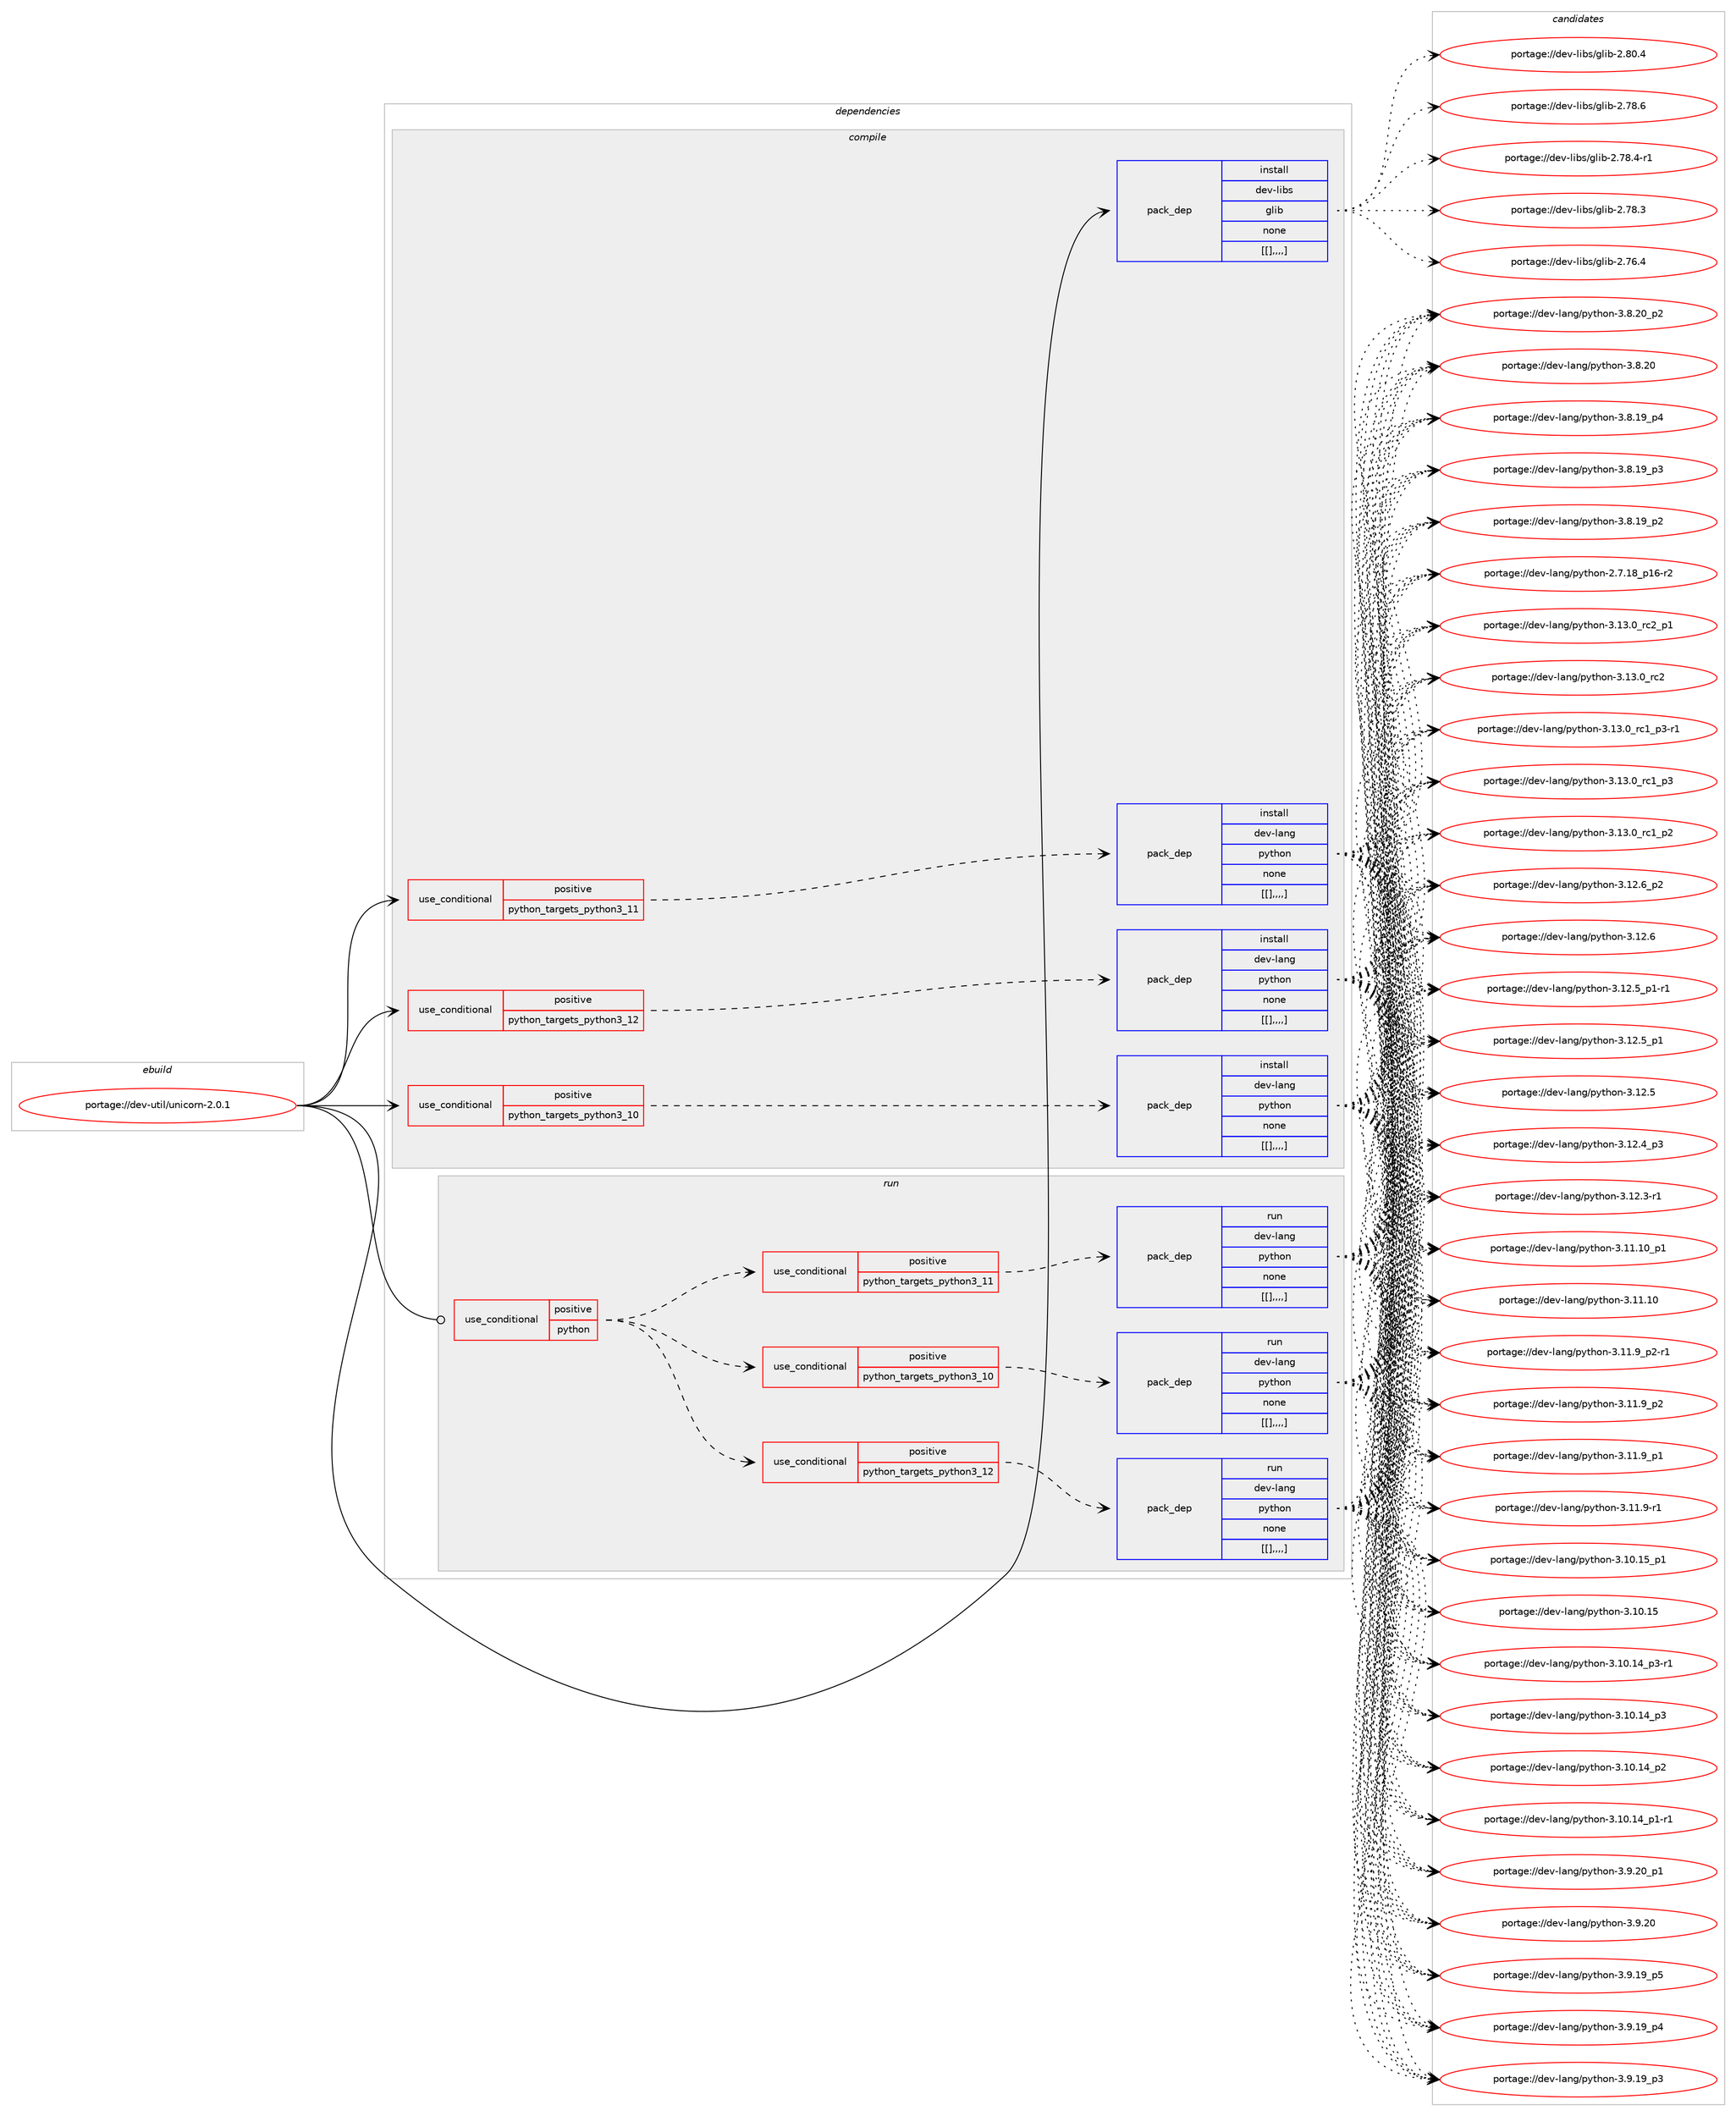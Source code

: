 digraph prolog {

# *************
# Graph options
# *************

newrank=true;
concentrate=true;
compound=true;
graph [rankdir=LR,fontname=Helvetica,fontsize=10,ranksep=1.5];#, ranksep=2.5, nodesep=0.2];
edge  [arrowhead=vee];
node  [fontname=Helvetica,fontsize=10];

# **********
# The ebuild
# **********

subgraph cluster_leftcol {
color=gray;
label=<<i>ebuild</i>>;
id [label="portage://dev-util/unicorn-2.0.1", color=red, width=4, href="../dev-util/unicorn-2.0.1.svg"];
}

# ****************
# The dependencies
# ****************

subgraph cluster_midcol {
color=gray;
label=<<i>dependencies</i>>;
subgraph cluster_compile {
fillcolor="#eeeeee";
style=filled;
label=<<i>compile</i>>;
subgraph cond64482 {
dependency225203 [label=<<TABLE BORDER="0" CELLBORDER="1" CELLSPACING="0" CELLPADDING="4"><TR><TD ROWSPAN="3" CELLPADDING="10">use_conditional</TD></TR><TR><TD>positive</TD></TR><TR><TD>python_targets_python3_10</TD></TR></TABLE>>, shape=none, color=red];
subgraph pack159275 {
dependency225204 [label=<<TABLE BORDER="0" CELLBORDER="1" CELLSPACING="0" CELLPADDING="4" WIDTH="220"><TR><TD ROWSPAN="6" CELLPADDING="30">pack_dep</TD></TR><TR><TD WIDTH="110">install</TD></TR><TR><TD>dev-lang</TD></TR><TR><TD>python</TD></TR><TR><TD>none</TD></TR><TR><TD>[[],,,,]</TD></TR></TABLE>>, shape=none, color=blue];
}
dependency225203:e -> dependency225204:w [weight=20,style="dashed",arrowhead="vee"];
}
id:e -> dependency225203:w [weight=20,style="solid",arrowhead="vee"];
subgraph cond64483 {
dependency225205 [label=<<TABLE BORDER="0" CELLBORDER="1" CELLSPACING="0" CELLPADDING="4"><TR><TD ROWSPAN="3" CELLPADDING="10">use_conditional</TD></TR><TR><TD>positive</TD></TR><TR><TD>python_targets_python3_11</TD></TR></TABLE>>, shape=none, color=red];
subgraph pack159276 {
dependency225206 [label=<<TABLE BORDER="0" CELLBORDER="1" CELLSPACING="0" CELLPADDING="4" WIDTH="220"><TR><TD ROWSPAN="6" CELLPADDING="30">pack_dep</TD></TR><TR><TD WIDTH="110">install</TD></TR><TR><TD>dev-lang</TD></TR><TR><TD>python</TD></TR><TR><TD>none</TD></TR><TR><TD>[[],,,,]</TD></TR></TABLE>>, shape=none, color=blue];
}
dependency225205:e -> dependency225206:w [weight=20,style="dashed",arrowhead="vee"];
}
id:e -> dependency225205:w [weight=20,style="solid",arrowhead="vee"];
subgraph cond64484 {
dependency225207 [label=<<TABLE BORDER="0" CELLBORDER="1" CELLSPACING="0" CELLPADDING="4"><TR><TD ROWSPAN="3" CELLPADDING="10">use_conditional</TD></TR><TR><TD>positive</TD></TR><TR><TD>python_targets_python3_12</TD></TR></TABLE>>, shape=none, color=red];
subgraph pack159277 {
dependency225208 [label=<<TABLE BORDER="0" CELLBORDER="1" CELLSPACING="0" CELLPADDING="4" WIDTH="220"><TR><TD ROWSPAN="6" CELLPADDING="30">pack_dep</TD></TR><TR><TD WIDTH="110">install</TD></TR><TR><TD>dev-lang</TD></TR><TR><TD>python</TD></TR><TR><TD>none</TD></TR><TR><TD>[[],,,,]</TD></TR></TABLE>>, shape=none, color=blue];
}
dependency225207:e -> dependency225208:w [weight=20,style="dashed",arrowhead="vee"];
}
id:e -> dependency225207:w [weight=20,style="solid",arrowhead="vee"];
subgraph pack159278 {
dependency225209 [label=<<TABLE BORDER="0" CELLBORDER="1" CELLSPACING="0" CELLPADDING="4" WIDTH="220"><TR><TD ROWSPAN="6" CELLPADDING="30">pack_dep</TD></TR><TR><TD WIDTH="110">install</TD></TR><TR><TD>dev-libs</TD></TR><TR><TD>glib</TD></TR><TR><TD>none</TD></TR><TR><TD>[[],,,,]</TD></TR></TABLE>>, shape=none, color=blue];
}
id:e -> dependency225209:w [weight=20,style="solid",arrowhead="vee"];
}
subgraph cluster_compileandrun {
fillcolor="#eeeeee";
style=filled;
label=<<i>compile and run</i>>;
}
subgraph cluster_run {
fillcolor="#eeeeee";
style=filled;
label=<<i>run</i>>;
subgraph cond64485 {
dependency225210 [label=<<TABLE BORDER="0" CELLBORDER="1" CELLSPACING="0" CELLPADDING="4"><TR><TD ROWSPAN="3" CELLPADDING="10">use_conditional</TD></TR><TR><TD>positive</TD></TR><TR><TD>python</TD></TR></TABLE>>, shape=none, color=red];
subgraph cond64486 {
dependency225211 [label=<<TABLE BORDER="0" CELLBORDER="1" CELLSPACING="0" CELLPADDING="4"><TR><TD ROWSPAN="3" CELLPADDING="10">use_conditional</TD></TR><TR><TD>positive</TD></TR><TR><TD>python_targets_python3_10</TD></TR></TABLE>>, shape=none, color=red];
subgraph pack159279 {
dependency225212 [label=<<TABLE BORDER="0" CELLBORDER="1" CELLSPACING="0" CELLPADDING="4" WIDTH="220"><TR><TD ROWSPAN="6" CELLPADDING="30">pack_dep</TD></TR><TR><TD WIDTH="110">run</TD></TR><TR><TD>dev-lang</TD></TR><TR><TD>python</TD></TR><TR><TD>none</TD></TR><TR><TD>[[],,,,]</TD></TR></TABLE>>, shape=none, color=blue];
}
dependency225211:e -> dependency225212:w [weight=20,style="dashed",arrowhead="vee"];
}
dependency225210:e -> dependency225211:w [weight=20,style="dashed",arrowhead="vee"];
subgraph cond64487 {
dependency225213 [label=<<TABLE BORDER="0" CELLBORDER="1" CELLSPACING="0" CELLPADDING="4"><TR><TD ROWSPAN="3" CELLPADDING="10">use_conditional</TD></TR><TR><TD>positive</TD></TR><TR><TD>python_targets_python3_11</TD></TR></TABLE>>, shape=none, color=red];
subgraph pack159280 {
dependency225214 [label=<<TABLE BORDER="0" CELLBORDER="1" CELLSPACING="0" CELLPADDING="4" WIDTH="220"><TR><TD ROWSPAN="6" CELLPADDING="30">pack_dep</TD></TR><TR><TD WIDTH="110">run</TD></TR><TR><TD>dev-lang</TD></TR><TR><TD>python</TD></TR><TR><TD>none</TD></TR><TR><TD>[[],,,,]</TD></TR></TABLE>>, shape=none, color=blue];
}
dependency225213:e -> dependency225214:w [weight=20,style="dashed",arrowhead="vee"];
}
dependency225210:e -> dependency225213:w [weight=20,style="dashed",arrowhead="vee"];
subgraph cond64488 {
dependency225215 [label=<<TABLE BORDER="0" CELLBORDER="1" CELLSPACING="0" CELLPADDING="4"><TR><TD ROWSPAN="3" CELLPADDING="10">use_conditional</TD></TR><TR><TD>positive</TD></TR><TR><TD>python_targets_python3_12</TD></TR></TABLE>>, shape=none, color=red];
subgraph pack159281 {
dependency225216 [label=<<TABLE BORDER="0" CELLBORDER="1" CELLSPACING="0" CELLPADDING="4" WIDTH="220"><TR><TD ROWSPAN="6" CELLPADDING="30">pack_dep</TD></TR><TR><TD WIDTH="110">run</TD></TR><TR><TD>dev-lang</TD></TR><TR><TD>python</TD></TR><TR><TD>none</TD></TR><TR><TD>[[],,,,]</TD></TR></TABLE>>, shape=none, color=blue];
}
dependency225215:e -> dependency225216:w [weight=20,style="dashed",arrowhead="vee"];
}
dependency225210:e -> dependency225215:w [weight=20,style="dashed",arrowhead="vee"];
}
id:e -> dependency225210:w [weight=20,style="solid",arrowhead="odot"];
}
}

# **************
# The candidates
# **************

subgraph cluster_choices {
rank=same;
color=gray;
label=<<i>candidates</i>>;

subgraph choice159275 {
color=black;
nodesep=1;
choice100101118451089711010347112121116104111110455146495146489511499509511249 [label="portage://dev-lang/python-3.13.0_rc2_p1", color=red, width=4,href="../dev-lang/python-3.13.0_rc2_p1.svg"];
choice10010111845108971101034711212111610411111045514649514648951149950 [label="portage://dev-lang/python-3.13.0_rc2", color=red, width=4,href="../dev-lang/python-3.13.0_rc2.svg"];
choice1001011184510897110103471121211161041111104551464951464895114994995112514511449 [label="portage://dev-lang/python-3.13.0_rc1_p3-r1", color=red, width=4,href="../dev-lang/python-3.13.0_rc1_p3-r1.svg"];
choice100101118451089711010347112121116104111110455146495146489511499499511251 [label="portage://dev-lang/python-3.13.0_rc1_p3", color=red, width=4,href="../dev-lang/python-3.13.0_rc1_p3.svg"];
choice100101118451089711010347112121116104111110455146495146489511499499511250 [label="portage://dev-lang/python-3.13.0_rc1_p2", color=red, width=4,href="../dev-lang/python-3.13.0_rc1_p2.svg"];
choice100101118451089711010347112121116104111110455146495046549511250 [label="portage://dev-lang/python-3.12.6_p2", color=red, width=4,href="../dev-lang/python-3.12.6_p2.svg"];
choice10010111845108971101034711212111610411111045514649504654 [label="portage://dev-lang/python-3.12.6", color=red, width=4,href="../dev-lang/python-3.12.6.svg"];
choice1001011184510897110103471121211161041111104551464950465395112494511449 [label="portage://dev-lang/python-3.12.5_p1-r1", color=red, width=4,href="../dev-lang/python-3.12.5_p1-r1.svg"];
choice100101118451089711010347112121116104111110455146495046539511249 [label="portage://dev-lang/python-3.12.5_p1", color=red, width=4,href="../dev-lang/python-3.12.5_p1.svg"];
choice10010111845108971101034711212111610411111045514649504653 [label="portage://dev-lang/python-3.12.5", color=red, width=4,href="../dev-lang/python-3.12.5.svg"];
choice100101118451089711010347112121116104111110455146495046529511251 [label="portage://dev-lang/python-3.12.4_p3", color=red, width=4,href="../dev-lang/python-3.12.4_p3.svg"];
choice100101118451089711010347112121116104111110455146495046514511449 [label="portage://dev-lang/python-3.12.3-r1", color=red, width=4,href="../dev-lang/python-3.12.3-r1.svg"];
choice10010111845108971101034711212111610411111045514649494649489511249 [label="portage://dev-lang/python-3.11.10_p1", color=red, width=4,href="../dev-lang/python-3.11.10_p1.svg"];
choice1001011184510897110103471121211161041111104551464949464948 [label="portage://dev-lang/python-3.11.10", color=red, width=4,href="../dev-lang/python-3.11.10.svg"];
choice1001011184510897110103471121211161041111104551464949465795112504511449 [label="portage://dev-lang/python-3.11.9_p2-r1", color=red, width=4,href="../dev-lang/python-3.11.9_p2-r1.svg"];
choice100101118451089711010347112121116104111110455146494946579511250 [label="portage://dev-lang/python-3.11.9_p2", color=red, width=4,href="../dev-lang/python-3.11.9_p2.svg"];
choice100101118451089711010347112121116104111110455146494946579511249 [label="portage://dev-lang/python-3.11.9_p1", color=red, width=4,href="../dev-lang/python-3.11.9_p1.svg"];
choice100101118451089711010347112121116104111110455146494946574511449 [label="portage://dev-lang/python-3.11.9-r1", color=red, width=4,href="../dev-lang/python-3.11.9-r1.svg"];
choice10010111845108971101034711212111610411111045514649484649539511249 [label="portage://dev-lang/python-3.10.15_p1", color=red, width=4,href="../dev-lang/python-3.10.15_p1.svg"];
choice1001011184510897110103471121211161041111104551464948464953 [label="portage://dev-lang/python-3.10.15", color=red, width=4,href="../dev-lang/python-3.10.15.svg"];
choice100101118451089711010347112121116104111110455146494846495295112514511449 [label="portage://dev-lang/python-3.10.14_p3-r1", color=red, width=4,href="../dev-lang/python-3.10.14_p3-r1.svg"];
choice10010111845108971101034711212111610411111045514649484649529511251 [label="portage://dev-lang/python-3.10.14_p3", color=red, width=4,href="../dev-lang/python-3.10.14_p3.svg"];
choice10010111845108971101034711212111610411111045514649484649529511250 [label="portage://dev-lang/python-3.10.14_p2", color=red, width=4,href="../dev-lang/python-3.10.14_p2.svg"];
choice100101118451089711010347112121116104111110455146494846495295112494511449 [label="portage://dev-lang/python-3.10.14_p1-r1", color=red, width=4,href="../dev-lang/python-3.10.14_p1-r1.svg"];
choice100101118451089711010347112121116104111110455146574650489511249 [label="portage://dev-lang/python-3.9.20_p1", color=red, width=4,href="../dev-lang/python-3.9.20_p1.svg"];
choice10010111845108971101034711212111610411111045514657465048 [label="portage://dev-lang/python-3.9.20", color=red, width=4,href="../dev-lang/python-3.9.20.svg"];
choice100101118451089711010347112121116104111110455146574649579511253 [label="portage://dev-lang/python-3.9.19_p5", color=red, width=4,href="../dev-lang/python-3.9.19_p5.svg"];
choice100101118451089711010347112121116104111110455146574649579511252 [label="portage://dev-lang/python-3.9.19_p4", color=red, width=4,href="../dev-lang/python-3.9.19_p4.svg"];
choice100101118451089711010347112121116104111110455146574649579511251 [label="portage://dev-lang/python-3.9.19_p3", color=red, width=4,href="../dev-lang/python-3.9.19_p3.svg"];
choice100101118451089711010347112121116104111110455146564650489511250 [label="portage://dev-lang/python-3.8.20_p2", color=red, width=4,href="../dev-lang/python-3.8.20_p2.svg"];
choice10010111845108971101034711212111610411111045514656465048 [label="portage://dev-lang/python-3.8.20", color=red, width=4,href="../dev-lang/python-3.8.20.svg"];
choice100101118451089711010347112121116104111110455146564649579511252 [label="portage://dev-lang/python-3.8.19_p4", color=red, width=4,href="../dev-lang/python-3.8.19_p4.svg"];
choice100101118451089711010347112121116104111110455146564649579511251 [label="portage://dev-lang/python-3.8.19_p3", color=red, width=4,href="../dev-lang/python-3.8.19_p3.svg"];
choice100101118451089711010347112121116104111110455146564649579511250 [label="portage://dev-lang/python-3.8.19_p2", color=red, width=4,href="../dev-lang/python-3.8.19_p2.svg"];
choice100101118451089711010347112121116104111110455046554649569511249544511450 [label="portage://dev-lang/python-2.7.18_p16-r2", color=red, width=4,href="../dev-lang/python-2.7.18_p16-r2.svg"];
dependency225204:e -> choice100101118451089711010347112121116104111110455146495146489511499509511249:w [style=dotted,weight="100"];
dependency225204:e -> choice10010111845108971101034711212111610411111045514649514648951149950:w [style=dotted,weight="100"];
dependency225204:e -> choice1001011184510897110103471121211161041111104551464951464895114994995112514511449:w [style=dotted,weight="100"];
dependency225204:e -> choice100101118451089711010347112121116104111110455146495146489511499499511251:w [style=dotted,weight="100"];
dependency225204:e -> choice100101118451089711010347112121116104111110455146495146489511499499511250:w [style=dotted,weight="100"];
dependency225204:e -> choice100101118451089711010347112121116104111110455146495046549511250:w [style=dotted,weight="100"];
dependency225204:e -> choice10010111845108971101034711212111610411111045514649504654:w [style=dotted,weight="100"];
dependency225204:e -> choice1001011184510897110103471121211161041111104551464950465395112494511449:w [style=dotted,weight="100"];
dependency225204:e -> choice100101118451089711010347112121116104111110455146495046539511249:w [style=dotted,weight="100"];
dependency225204:e -> choice10010111845108971101034711212111610411111045514649504653:w [style=dotted,weight="100"];
dependency225204:e -> choice100101118451089711010347112121116104111110455146495046529511251:w [style=dotted,weight="100"];
dependency225204:e -> choice100101118451089711010347112121116104111110455146495046514511449:w [style=dotted,weight="100"];
dependency225204:e -> choice10010111845108971101034711212111610411111045514649494649489511249:w [style=dotted,weight="100"];
dependency225204:e -> choice1001011184510897110103471121211161041111104551464949464948:w [style=dotted,weight="100"];
dependency225204:e -> choice1001011184510897110103471121211161041111104551464949465795112504511449:w [style=dotted,weight="100"];
dependency225204:e -> choice100101118451089711010347112121116104111110455146494946579511250:w [style=dotted,weight="100"];
dependency225204:e -> choice100101118451089711010347112121116104111110455146494946579511249:w [style=dotted,weight="100"];
dependency225204:e -> choice100101118451089711010347112121116104111110455146494946574511449:w [style=dotted,weight="100"];
dependency225204:e -> choice10010111845108971101034711212111610411111045514649484649539511249:w [style=dotted,weight="100"];
dependency225204:e -> choice1001011184510897110103471121211161041111104551464948464953:w [style=dotted,weight="100"];
dependency225204:e -> choice100101118451089711010347112121116104111110455146494846495295112514511449:w [style=dotted,weight="100"];
dependency225204:e -> choice10010111845108971101034711212111610411111045514649484649529511251:w [style=dotted,weight="100"];
dependency225204:e -> choice10010111845108971101034711212111610411111045514649484649529511250:w [style=dotted,weight="100"];
dependency225204:e -> choice100101118451089711010347112121116104111110455146494846495295112494511449:w [style=dotted,weight="100"];
dependency225204:e -> choice100101118451089711010347112121116104111110455146574650489511249:w [style=dotted,weight="100"];
dependency225204:e -> choice10010111845108971101034711212111610411111045514657465048:w [style=dotted,weight="100"];
dependency225204:e -> choice100101118451089711010347112121116104111110455146574649579511253:w [style=dotted,weight="100"];
dependency225204:e -> choice100101118451089711010347112121116104111110455146574649579511252:w [style=dotted,weight="100"];
dependency225204:e -> choice100101118451089711010347112121116104111110455146574649579511251:w [style=dotted,weight="100"];
dependency225204:e -> choice100101118451089711010347112121116104111110455146564650489511250:w [style=dotted,weight="100"];
dependency225204:e -> choice10010111845108971101034711212111610411111045514656465048:w [style=dotted,weight="100"];
dependency225204:e -> choice100101118451089711010347112121116104111110455146564649579511252:w [style=dotted,weight="100"];
dependency225204:e -> choice100101118451089711010347112121116104111110455146564649579511251:w [style=dotted,weight="100"];
dependency225204:e -> choice100101118451089711010347112121116104111110455146564649579511250:w [style=dotted,weight="100"];
dependency225204:e -> choice100101118451089711010347112121116104111110455046554649569511249544511450:w [style=dotted,weight="100"];
}
subgraph choice159276 {
color=black;
nodesep=1;
choice100101118451089711010347112121116104111110455146495146489511499509511249 [label="portage://dev-lang/python-3.13.0_rc2_p1", color=red, width=4,href="../dev-lang/python-3.13.0_rc2_p1.svg"];
choice10010111845108971101034711212111610411111045514649514648951149950 [label="portage://dev-lang/python-3.13.0_rc2", color=red, width=4,href="../dev-lang/python-3.13.0_rc2.svg"];
choice1001011184510897110103471121211161041111104551464951464895114994995112514511449 [label="portage://dev-lang/python-3.13.0_rc1_p3-r1", color=red, width=4,href="../dev-lang/python-3.13.0_rc1_p3-r1.svg"];
choice100101118451089711010347112121116104111110455146495146489511499499511251 [label="portage://dev-lang/python-3.13.0_rc1_p3", color=red, width=4,href="../dev-lang/python-3.13.0_rc1_p3.svg"];
choice100101118451089711010347112121116104111110455146495146489511499499511250 [label="portage://dev-lang/python-3.13.0_rc1_p2", color=red, width=4,href="../dev-lang/python-3.13.0_rc1_p2.svg"];
choice100101118451089711010347112121116104111110455146495046549511250 [label="portage://dev-lang/python-3.12.6_p2", color=red, width=4,href="../dev-lang/python-3.12.6_p2.svg"];
choice10010111845108971101034711212111610411111045514649504654 [label="portage://dev-lang/python-3.12.6", color=red, width=4,href="../dev-lang/python-3.12.6.svg"];
choice1001011184510897110103471121211161041111104551464950465395112494511449 [label="portage://dev-lang/python-3.12.5_p1-r1", color=red, width=4,href="../dev-lang/python-3.12.5_p1-r1.svg"];
choice100101118451089711010347112121116104111110455146495046539511249 [label="portage://dev-lang/python-3.12.5_p1", color=red, width=4,href="../dev-lang/python-3.12.5_p1.svg"];
choice10010111845108971101034711212111610411111045514649504653 [label="portage://dev-lang/python-3.12.5", color=red, width=4,href="../dev-lang/python-3.12.5.svg"];
choice100101118451089711010347112121116104111110455146495046529511251 [label="portage://dev-lang/python-3.12.4_p3", color=red, width=4,href="../dev-lang/python-3.12.4_p3.svg"];
choice100101118451089711010347112121116104111110455146495046514511449 [label="portage://dev-lang/python-3.12.3-r1", color=red, width=4,href="../dev-lang/python-3.12.3-r1.svg"];
choice10010111845108971101034711212111610411111045514649494649489511249 [label="portage://dev-lang/python-3.11.10_p1", color=red, width=4,href="../dev-lang/python-3.11.10_p1.svg"];
choice1001011184510897110103471121211161041111104551464949464948 [label="portage://dev-lang/python-3.11.10", color=red, width=4,href="../dev-lang/python-3.11.10.svg"];
choice1001011184510897110103471121211161041111104551464949465795112504511449 [label="portage://dev-lang/python-3.11.9_p2-r1", color=red, width=4,href="../dev-lang/python-3.11.9_p2-r1.svg"];
choice100101118451089711010347112121116104111110455146494946579511250 [label="portage://dev-lang/python-3.11.9_p2", color=red, width=4,href="../dev-lang/python-3.11.9_p2.svg"];
choice100101118451089711010347112121116104111110455146494946579511249 [label="portage://dev-lang/python-3.11.9_p1", color=red, width=4,href="../dev-lang/python-3.11.9_p1.svg"];
choice100101118451089711010347112121116104111110455146494946574511449 [label="portage://dev-lang/python-3.11.9-r1", color=red, width=4,href="../dev-lang/python-3.11.9-r1.svg"];
choice10010111845108971101034711212111610411111045514649484649539511249 [label="portage://dev-lang/python-3.10.15_p1", color=red, width=4,href="../dev-lang/python-3.10.15_p1.svg"];
choice1001011184510897110103471121211161041111104551464948464953 [label="portage://dev-lang/python-3.10.15", color=red, width=4,href="../dev-lang/python-3.10.15.svg"];
choice100101118451089711010347112121116104111110455146494846495295112514511449 [label="portage://dev-lang/python-3.10.14_p3-r1", color=red, width=4,href="../dev-lang/python-3.10.14_p3-r1.svg"];
choice10010111845108971101034711212111610411111045514649484649529511251 [label="portage://dev-lang/python-3.10.14_p3", color=red, width=4,href="../dev-lang/python-3.10.14_p3.svg"];
choice10010111845108971101034711212111610411111045514649484649529511250 [label="portage://dev-lang/python-3.10.14_p2", color=red, width=4,href="../dev-lang/python-3.10.14_p2.svg"];
choice100101118451089711010347112121116104111110455146494846495295112494511449 [label="portage://dev-lang/python-3.10.14_p1-r1", color=red, width=4,href="../dev-lang/python-3.10.14_p1-r1.svg"];
choice100101118451089711010347112121116104111110455146574650489511249 [label="portage://dev-lang/python-3.9.20_p1", color=red, width=4,href="../dev-lang/python-3.9.20_p1.svg"];
choice10010111845108971101034711212111610411111045514657465048 [label="portage://dev-lang/python-3.9.20", color=red, width=4,href="../dev-lang/python-3.9.20.svg"];
choice100101118451089711010347112121116104111110455146574649579511253 [label="portage://dev-lang/python-3.9.19_p5", color=red, width=4,href="../dev-lang/python-3.9.19_p5.svg"];
choice100101118451089711010347112121116104111110455146574649579511252 [label="portage://dev-lang/python-3.9.19_p4", color=red, width=4,href="../dev-lang/python-3.9.19_p4.svg"];
choice100101118451089711010347112121116104111110455146574649579511251 [label="portage://dev-lang/python-3.9.19_p3", color=red, width=4,href="../dev-lang/python-3.9.19_p3.svg"];
choice100101118451089711010347112121116104111110455146564650489511250 [label="portage://dev-lang/python-3.8.20_p2", color=red, width=4,href="../dev-lang/python-3.8.20_p2.svg"];
choice10010111845108971101034711212111610411111045514656465048 [label="portage://dev-lang/python-3.8.20", color=red, width=4,href="../dev-lang/python-3.8.20.svg"];
choice100101118451089711010347112121116104111110455146564649579511252 [label="portage://dev-lang/python-3.8.19_p4", color=red, width=4,href="../dev-lang/python-3.8.19_p4.svg"];
choice100101118451089711010347112121116104111110455146564649579511251 [label="portage://dev-lang/python-3.8.19_p3", color=red, width=4,href="../dev-lang/python-3.8.19_p3.svg"];
choice100101118451089711010347112121116104111110455146564649579511250 [label="portage://dev-lang/python-3.8.19_p2", color=red, width=4,href="../dev-lang/python-3.8.19_p2.svg"];
choice100101118451089711010347112121116104111110455046554649569511249544511450 [label="portage://dev-lang/python-2.7.18_p16-r2", color=red, width=4,href="../dev-lang/python-2.7.18_p16-r2.svg"];
dependency225206:e -> choice100101118451089711010347112121116104111110455146495146489511499509511249:w [style=dotted,weight="100"];
dependency225206:e -> choice10010111845108971101034711212111610411111045514649514648951149950:w [style=dotted,weight="100"];
dependency225206:e -> choice1001011184510897110103471121211161041111104551464951464895114994995112514511449:w [style=dotted,weight="100"];
dependency225206:e -> choice100101118451089711010347112121116104111110455146495146489511499499511251:w [style=dotted,weight="100"];
dependency225206:e -> choice100101118451089711010347112121116104111110455146495146489511499499511250:w [style=dotted,weight="100"];
dependency225206:e -> choice100101118451089711010347112121116104111110455146495046549511250:w [style=dotted,weight="100"];
dependency225206:e -> choice10010111845108971101034711212111610411111045514649504654:w [style=dotted,weight="100"];
dependency225206:e -> choice1001011184510897110103471121211161041111104551464950465395112494511449:w [style=dotted,weight="100"];
dependency225206:e -> choice100101118451089711010347112121116104111110455146495046539511249:w [style=dotted,weight="100"];
dependency225206:e -> choice10010111845108971101034711212111610411111045514649504653:w [style=dotted,weight="100"];
dependency225206:e -> choice100101118451089711010347112121116104111110455146495046529511251:w [style=dotted,weight="100"];
dependency225206:e -> choice100101118451089711010347112121116104111110455146495046514511449:w [style=dotted,weight="100"];
dependency225206:e -> choice10010111845108971101034711212111610411111045514649494649489511249:w [style=dotted,weight="100"];
dependency225206:e -> choice1001011184510897110103471121211161041111104551464949464948:w [style=dotted,weight="100"];
dependency225206:e -> choice1001011184510897110103471121211161041111104551464949465795112504511449:w [style=dotted,weight="100"];
dependency225206:e -> choice100101118451089711010347112121116104111110455146494946579511250:w [style=dotted,weight="100"];
dependency225206:e -> choice100101118451089711010347112121116104111110455146494946579511249:w [style=dotted,weight="100"];
dependency225206:e -> choice100101118451089711010347112121116104111110455146494946574511449:w [style=dotted,weight="100"];
dependency225206:e -> choice10010111845108971101034711212111610411111045514649484649539511249:w [style=dotted,weight="100"];
dependency225206:e -> choice1001011184510897110103471121211161041111104551464948464953:w [style=dotted,weight="100"];
dependency225206:e -> choice100101118451089711010347112121116104111110455146494846495295112514511449:w [style=dotted,weight="100"];
dependency225206:e -> choice10010111845108971101034711212111610411111045514649484649529511251:w [style=dotted,weight="100"];
dependency225206:e -> choice10010111845108971101034711212111610411111045514649484649529511250:w [style=dotted,weight="100"];
dependency225206:e -> choice100101118451089711010347112121116104111110455146494846495295112494511449:w [style=dotted,weight="100"];
dependency225206:e -> choice100101118451089711010347112121116104111110455146574650489511249:w [style=dotted,weight="100"];
dependency225206:e -> choice10010111845108971101034711212111610411111045514657465048:w [style=dotted,weight="100"];
dependency225206:e -> choice100101118451089711010347112121116104111110455146574649579511253:w [style=dotted,weight="100"];
dependency225206:e -> choice100101118451089711010347112121116104111110455146574649579511252:w [style=dotted,weight="100"];
dependency225206:e -> choice100101118451089711010347112121116104111110455146574649579511251:w [style=dotted,weight="100"];
dependency225206:e -> choice100101118451089711010347112121116104111110455146564650489511250:w [style=dotted,weight="100"];
dependency225206:e -> choice10010111845108971101034711212111610411111045514656465048:w [style=dotted,weight="100"];
dependency225206:e -> choice100101118451089711010347112121116104111110455146564649579511252:w [style=dotted,weight="100"];
dependency225206:e -> choice100101118451089711010347112121116104111110455146564649579511251:w [style=dotted,weight="100"];
dependency225206:e -> choice100101118451089711010347112121116104111110455146564649579511250:w [style=dotted,weight="100"];
dependency225206:e -> choice100101118451089711010347112121116104111110455046554649569511249544511450:w [style=dotted,weight="100"];
}
subgraph choice159277 {
color=black;
nodesep=1;
choice100101118451089711010347112121116104111110455146495146489511499509511249 [label="portage://dev-lang/python-3.13.0_rc2_p1", color=red, width=4,href="../dev-lang/python-3.13.0_rc2_p1.svg"];
choice10010111845108971101034711212111610411111045514649514648951149950 [label="portage://dev-lang/python-3.13.0_rc2", color=red, width=4,href="../dev-lang/python-3.13.0_rc2.svg"];
choice1001011184510897110103471121211161041111104551464951464895114994995112514511449 [label="portage://dev-lang/python-3.13.0_rc1_p3-r1", color=red, width=4,href="../dev-lang/python-3.13.0_rc1_p3-r1.svg"];
choice100101118451089711010347112121116104111110455146495146489511499499511251 [label="portage://dev-lang/python-3.13.0_rc1_p3", color=red, width=4,href="../dev-lang/python-3.13.0_rc1_p3.svg"];
choice100101118451089711010347112121116104111110455146495146489511499499511250 [label="portage://dev-lang/python-3.13.0_rc1_p2", color=red, width=4,href="../dev-lang/python-3.13.0_rc1_p2.svg"];
choice100101118451089711010347112121116104111110455146495046549511250 [label="portage://dev-lang/python-3.12.6_p2", color=red, width=4,href="../dev-lang/python-3.12.6_p2.svg"];
choice10010111845108971101034711212111610411111045514649504654 [label="portage://dev-lang/python-3.12.6", color=red, width=4,href="../dev-lang/python-3.12.6.svg"];
choice1001011184510897110103471121211161041111104551464950465395112494511449 [label="portage://dev-lang/python-3.12.5_p1-r1", color=red, width=4,href="../dev-lang/python-3.12.5_p1-r1.svg"];
choice100101118451089711010347112121116104111110455146495046539511249 [label="portage://dev-lang/python-3.12.5_p1", color=red, width=4,href="../dev-lang/python-3.12.5_p1.svg"];
choice10010111845108971101034711212111610411111045514649504653 [label="portage://dev-lang/python-3.12.5", color=red, width=4,href="../dev-lang/python-3.12.5.svg"];
choice100101118451089711010347112121116104111110455146495046529511251 [label="portage://dev-lang/python-3.12.4_p3", color=red, width=4,href="../dev-lang/python-3.12.4_p3.svg"];
choice100101118451089711010347112121116104111110455146495046514511449 [label="portage://dev-lang/python-3.12.3-r1", color=red, width=4,href="../dev-lang/python-3.12.3-r1.svg"];
choice10010111845108971101034711212111610411111045514649494649489511249 [label="portage://dev-lang/python-3.11.10_p1", color=red, width=4,href="../dev-lang/python-3.11.10_p1.svg"];
choice1001011184510897110103471121211161041111104551464949464948 [label="portage://dev-lang/python-3.11.10", color=red, width=4,href="../dev-lang/python-3.11.10.svg"];
choice1001011184510897110103471121211161041111104551464949465795112504511449 [label="portage://dev-lang/python-3.11.9_p2-r1", color=red, width=4,href="../dev-lang/python-3.11.9_p2-r1.svg"];
choice100101118451089711010347112121116104111110455146494946579511250 [label="portage://dev-lang/python-3.11.9_p2", color=red, width=4,href="../dev-lang/python-3.11.9_p2.svg"];
choice100101118451089711010347112121116104111110455146494946579511249 [label="portage://dev-lang/python-3.11.9_p1", color=red, width=4,href="../dev-lang/python-3.11.9_p1.svg"];
choice100101118451089711010347112121116104111110455146494946574511449 [label="portage://dev-lang/python-3.11.9-r1", color=red, width=4,href="../dev-lang/python-3.11.9-r1.svg"];
choice10010111845108971101034711212111610411111045514649484649539511249 [label="portage://dev-lang/python-3.10.15_p1", color=red, width=4,href="../dev-lang/python-3.10.15_p1.svg"];
choice1001011184510897110103471121211161041111104551464948464953 [label="portage://dev-lang/python-3.10.15", color=red, width=4,href="../dev-lang/python-3.10.15.svg"];
choice100101118451089711010347112121116104111110455146494846495295112514511449 [label="portage://dev-lang/python-3.10.14_p3-r1", color=red, width=4,href="../dev-lang/python-3.10.14_p3-r1.svg"];
choice10010111845108971101034711212111610411111045514649484649529511251 [label="portage://dev-lang/python-3.10.14_p3", color=red, width=4,href="../dev-lang/python-3.10.14_p3.svg"];
choice10010111845108971101034711212111610411111045514649484649529511250 [label="portage://dev-lang/python-3.10.14_p2", color=red, width=4,href="../dev-lang/python-3.10.14_p2.svg"];
choice100101118451089711010347112121116104111110455146494846495295112494511449 [label="portage://dev-lang/python-3.10.14_p1-r1", color=red, width=4,href="../dev-lang/python-3.10.14_p1-r1.svg"];
choice100101118451089711010347112121116104111110455146574650489511249 [label="portage://dev-lang/python-3.9.20_p1", color=red, width=4,href="../dev-lang/python-3.9.20_p1.svg"];
choice10010111845108971101034711212111610411111045514657465048 [label="portage://dev-lang/python-3.9.20", color=red, width=4,href="../dev-lang/python-3.9.20.svg"];
choice100101118451089711010347112121116104111110455146574649579511253 [label="portage://dev-lang/python-3.9.19_p5", color=red, width=4,href="../dev-lang/python-3.9.19_p5.svg"];
choice100101118451089711010347112121116104111110455146574649579511252 [label="portage://dev-lang/python-3.9.19_p4", color=red, width=4,href="../dev-lang/python-3.9.19_p4.svg"];
choice100101118451089711010347112121116104111110455146574649579511251 [label="portage://dev-lang/python-3.9.19_p3", color=red, width=4,href="../dev-lang/python-3.9.19_p3.svg"];
choice100101118451089711010347112121116104111110455146564650489511250 [label="portage://dev-lang/python-3.8.20_p2", color=red, width=4,href="../dev-lang/python-3.8.20_p2.svg"];
choice10010111845108971101034711212111610411111045514656465048 [label="portage://dev-lang/python-3.8.20", color=red, width=4,href="../dev-lang/python-3.8.20.svg"];
choice100101118451089711010347112121116104111110455146564649579511252 [label="portage://dev-lang/python-3.8.19_p4", color=red, width=4,href="../dev-lang/python-3.8.19_p4.svg"];
choice100101118451089711010347112121116104111110455146564649579511251 [label="portage://dev-lang/python-3.8.19_p3", color=red, width=4,href="../dev-lang/python-3.8.19_p3.svg"];
choice100101118451089711010347112121116104111110455146564649579511250 [label="portage://dev-lang/python-3.8.19_p2", color=red, width=4,href="../dev-lang/python-3.8.19_p2.svg"];
choice100101118451089711010347112121116104111110455046554649569511249544511450 [label="portage://dev-lang/python-2.7.18_p16-r2", color=red, width=4,href="../dev-lang/python-2.7.18_p16-r2.svg"];
dependency225208:e -> choice100101118451089711010347112121116104111110455146495146489511499509511249:w [style=dotted,weight="100"];
dependency225208:e -> choice10010111845108971101034711212111610411111045514649514648951149950:w [style=dotted,weight="100"];
dependency225208:e -> choice1001011184510897110103471121211161041111104551464951464895114994995112514511449:w [style=dotted,weight="100"];
dependency225208:e -> choice100101118451089711010347112121116104111110455146495146489511499499511251:w [style=dotted,weight="100"];
dependency225208:e -> choice100101118451089711010347112121116104111110455146495146489511499499511250:w [style=dotted,weight="100"];
dependency225208:e -> choice100101118451089711010347112121116104111110455146495046549511250:w [style=dotted,weight="100"];
dependency225208:e -> choice10010111845108971101034711212111610411111045514649504654:w [style=dotted,weight="100"];
dependency225208:e -> choice1001011184510897110103471121211161041111104551464950465395112494511449:w [style=dotted,weight="100"];
dependency225208:e -> choice100101118451089711010347112121116104111110455146495046539511249:w [style=dotted,weight="100"];
dependency225208:e -> choice10010111845108971101034711212111610411111045514649504653:w [style=dotted,weight="100"];
dependency225208:e -> choice100101118451089711010347112121116104111110455146495046529511251:w [style=dotted,weight="100"];
dependency225208:e -> choice100101118451089711010347112121116104111110455146495046514511449:w [style=dotted,weight="100"];
dependency225208:e -> choice10010111845108971101034711212111610411111045514649494649489511249:w [style=dotted,weight="100"];
dependency225208:e -> choice1001011184510897110103471121211161041111104551464949464948:w [style=dotted,weight="100"];
dependency225208:e -> choice1001011184510897110103471121211161041111104551464949465795112504511449:w [style=dotted,weight="100"];
dependency225208:e -> choice100101118451089711010347112121116104111110455146494946579511250:w [style=dotted,weight="100"];
dependency225208:e -> choice100101118451089711010347112121116104111110455146494946579511249:w [style=dotted,weight="100"];
dependency225208:e -> choice100101118451089711010347112121116104111110455146494946574511449:w [style=dotted,weight="100"];
dependency225208:e -> choice10010111845108971101034711212111610411111045514649484649539511249:w [style=dotted,weight="100"];
dependency225208:e -> choice1001011184510897110103471121211161041111104551464948464953:w [style=dotted,weight="100"];
dependency225208:e -> choice100101118451089711010347112121116104111110455146494846495295112514511449:w [style=dotted,weight="100"];
dependency225208:e -> choice10010111845108971101034711212111610411111045514649484649529511251:w [style=dotted,weight="100"];
dependency225208:e -> choice10010111845108971101034711212111610411111045514649484649529511250:w [style=dotted,weight="100"];
dependency225208:e -> choice100101118451089711010347112121116104111110455146494846495295112494511449:w [style=dotted,weight="100"];
dependency225208:e -> choice100101118451089711010347112121116104111110455146574650489511249:w [style=dotted,weight="100"];
dependency225208:e -> choice10010111845108971101034711212111610411111045514657465048:w [style=dotted,weight="100"];
dependency225208:e -> choice100101118451089711010347112121116104111110455146574649579511253:w [style=dotted,weight="100"];
dependency225208:e -> choice100101118451089711010347112121116104111110455146574649579511252:w [style=dotted,weight="100"];
dependency225208:e -> choice100101118451089711010347112121116104111110455146574649579511251:w [style=dotted,weight="100"];
dependency225208:e -> choice100101118451089711010347112121116104111110455146564650489511250:w [style=dotted,weight="100"];
dependency225208:e -> choice10010111845108971101034711212111610411111045514656465048:w [style=dotted,weight="100"];
dependency225208:e -> choice100101118451089711010347112121116104111110455146564649579511252:w [style=dotted,weight="100"];
dependency225208:e -> choice100101118451089711010347112121116104111110455146564649579511251:w [style=dotted,weight="100"];
dependency225208:e -> choice100101118451089711010347112121116104111110455146564649579511250:w [style=dotted,weight="100"];
dependency225208:e -> choice100101118451089711010347112121116104111110455046554649569511249544511450:w [style=dotted,weight="100"];
}
subgraph choice159278 {
color=black;
nodesep=1;
choice1001011184510810598115471031081059845504656484652 [label="portage://dev-libs/glib-2.80.4", color=red, width=4,href="../dev-libs/glib-2.80.4.svg"];
choice1001011184510810598115471031081059845504655564654 [label="portage://dev-libs/glib-2.78.6", color=red, width=4,href="../dev-libs/glib-2.78.6.svg"];
choice10010111845108105981154710310810598455046555646524511449 [label="portage://dev-libs/glib-2.78.4-r1", color=red, width=4,href="../dev-libs/glib-2.78.4-r1.svg"];
choice1001011184510810598115471031081059845504655564651 [label="portage://dev-libs/glib-2.78.3", color=red, width=4,href="../dev-libs/glib-2.78.3.svg"];
choice1001011184510810598115471031081059845504655544652 [label="portage://dev-libs/glib-2.76.4", color=red, width=4,href="../dev-libs/glib-2.76.4.svg"];
dependency225209:e -> choice1001011184510810598115471031081059845504656484652:w [style=dotted,weight="100"];
dependency225209:e -> choice1001011184510810598115471031081059845504655564654:w [style=dotted,weight="100"];
dependency225209:e -> choice10010111845108105981154710310810598455046555646524511449:w [style=dotted,weight="100"];
dependency225209:e -> choice1001011184510810598115471031081059845504655564651:w [style=dotted,weight="100"];
dependency225209:e -> choice1001011184510810598115471031081059845504655544652:w [style=dotted,weight="100"];
}
subgraph choice159279 {
color=black;
nodesep=1;
choice100101118451089711010347112121116104111110455146495146489511499509511249 [label="portage://dev-lang/python-3.13.0_rc2_p1", color=red, width=4,href="../dev-lang/python-3.13.0_rc2_p1.svg"];
choice10010111845108971101034711212111610411111045514649514648951149950 [label="portage://dev-lang/python-3.13.0_rc2", color=red, width=4,href="../dev-lang/python-3.13.0_rc2.svg"];
choice1001011184510897110103471121211161041111104551464951464895114994995112514511449 [label="portage://dev-lang/python-3.13.0_rc1_p3-r1", color=red, width=4,href="../dev-lang/python-3.13.0_rc1_p3-r1.svg"];
choice100101118451089711010347112121116104111110455146495146489511499499511251 [label="portage://dev-lang/python-3.13.0_rc1_p3", color=red, width=4,href="../dev-lang/python-3.13.0_rc1_p3.svg"];
choice100101118451089711010347112121116104111110455146495146489511499499511250 [label="portage://dev-lang/python-3.13.0_rc1_p2", color=red, width=4,href="../dev-lang/python-3.13.0_rc1_p2.svg"];
choice100101118451089711010347112121116104111110455146495046549511250 [label="portage://dev-lang/python-3.12.6_p2", color=red, width=4,href="../dev-lang/python-3.12.6_p2.svg"];
choice10010111845108971101034711212111610411111045514649504654 [label="portage://dev-lang/python-3.12.6", color=red, width=4,href="../dev-lang/python-3.12.6.svg"];
choice1001011184510897110103471121211161041111104551464950465395112494511449 [label="portage://dev-lang/python-3.12.5_p1-r1", color=red, width=4,href="../dev-lang/python-3.12.5_p1-r1.svg"];
choice100101118451089711010347112121116104111110455146495046539511249 [label="portage://dev-lang/python-3.12.5_p1", color=red, width=4,href="../dev-lang/python-3.12.5_p1.svg"];
choice10010111845108971101034711212111610411111045514649504653 [label="portage://dev-lang/python-3.12.5", color=red, width=4,href="../dev-lang/python-3.12.5.svg"];
choice100101118451089711010347112121116104111110455146495046529511251 [label="portage://dev-lang/python-3.12.4_p3", color=red, width=4,href="../dev-lang/python-3.12.4_p3.svg"];
choice100101118451089711010347112121116104111110455146495046514511449 [label="portage://dev-lang/python-3.12.3-r1", color=red, width=4,href="../dev-lang/python-3.12.3-r1.svg"];
choice10010111845108971101034711212111610411111045514649494649489511249 [label="portage://dev-lang/python-3.11.10_p1", color=red, width=4,href="../dev-lang/python-3.11.10_p1.svg"];
choice1001011184510897110103471121211161041111104551464949464948 [label="portage://dev-lang/python-3.11.10", color=red, width=4,href="../dev-lang/python-3.11.10.svg"];
choice1001011184510897110103471121211161041111104551464949465795112504511449 [label="portage://dev-lang/python-3.11.9_p2-r1", color=red, width=4,href="../dev-lang/python-3.11.9_p2-r1.svg"];
choice100101118451089711010347112121116104111110455146494946579511250 [label="portage://dev-lang/python-3.11.9_p2", color=red, width=4,href="../dev-lang/python-3.11.9_p2.svg"];
choice100101118451089711010347112121116104111110455146494946579511249 [label="portage://dev-lang/python-3.11.9_p1", color=red, width=4,href="../dev-lang/python-3.11.9_p1.svg"];
choice100101118451089711010347112121116104111110455146494946574511449 [label="portage://dev-lang/python-3.11.9-r1", color=red, width=4,href="../dev-lang/python-3.11.9-r1.svg"];
choice10010111845108971101034711212111610411111045514649484649539511249 [label="portage://dev-lang/python-3.10.15_p1", color=red, width=4,href="../dev-lang/python-3.10.15_p1.svg"];
choice1001011184510897110103471121211161041111104551464948464953 [label="portage://dev-lang/python-3.10.15", color=red, width=4,href="../dev-lang/python-3.10.15.svg"];
choice100101118451089711010347112121116104111110455146494846495295112514511449 [label="portage://dev-lang/python-3.10.14_p3-r1", color=red, width=4,href="../dev-lang/python-3.10.14_p3-r1.svg"];
choice10010111845108971101034711212111610411111045514649484649529511251 [label="portage://dev-lang/python-3.10.14_p3", color=red, width=4,href="../dev-lang/python-3.10.14_p3.svg"];
choice10010111845108971101034711212111610411111045514649484649529511250 [label="portage://dev-lang/python-3.10.14_p2", color=red, width=4,href="../dev-lang/python-3.10.14_p2.svg"];
choice100101118451089711010347112121116104111110455146494846495295112494511449 [label="portage://dev-lang/python-3.10.14_p1-r1", color=red, width=4,href="../dev-lang/python-3.10.14_p1-r1.svg"];
choice100101118451089711010347112121116104111110455146574650489511249 [label="portage://dev-lang/python-3.9.20_p1", color=red, width=4,href="../dev-lang/python-3.9.20_p1.svg"];
choice10010111845108971101034711212111610411111045514657465048 [label="portage://dev-lang/python-3.9.20", color=red, width=4,href="../dev-lang/python-3.9.20.svg"];
choice100101118451089711010347112121116104111110455146574649579511253 [label="portage://dev-lang/python-3.9.19_p5", color=red, width=4,href="../dev-lang/python-3.9.19_p5.svg"];
choice100101118451089711010347112121116104111110455146574649579511252 [label="portage://dev-lang/python-3.9.19_p4", color=red, width=4,href="../dev-lang/python-3.9.19_p4.svg"];
choice100101118451089711010347112121116104111110455146574649579511251 [label="portage://dev-lang/python-3.9.19_p3", color=red, width=4,href="../dev-lang/python-3.9.19_p3.svg"];
choice100101118451089711010347112121116104111110455146564650489511250 [label="portage://dev-lang/python-3.8.20_p2", color=red, width=4,href="../dev-lang/python-3.8.20_p2.svg"];
choice10010111845108971101034711212111610411111045514656465048 [label="portage://dev-lang/python-3.8.20", color=red, width=4,href="../dev-lang/python-3.8.20.svg"];
choice100101118451089711010347112121116104111110455146564649579511252 [label="portage://dev-lang/python-3.8.19_p4", color=red, width=4,href="../dev-lang/python-3.8.19_p4.svg"];
choice100101118451089711010347112121116104111110455146564649579511251 [label="portage://dev-lang/python-3.8.19_p3", color=red, width=4,href="../dev-lang/python-3.8.19_p3.svg"];
choice100101118451089711010347112121116104111110455146564649579511250 [label="portage://dev-lang/python-3.8.19_p2", color=red, width=4,href="../dev-lang/python-3.8.19_p2.svg"];
choice100101118451089711010347112121116104111110455046554649569511249544511450 [label="portage://dev-lang/python-2.7.18_p16-r2", color=red, width=4,href="../dev-lang/python-2.7.18_p16-r2.svg"];
dependency225212:e -> choice100101118451089711010347112121116104111110455146495146489511499509511249:w [style=dotted,weight="100"];
dependency225212:e -> choice10010111845108971101034711212111610411111045514649514648951149950:w [style=dotted,weight="100"];
dependency225212:e -> choice1001011184510897110103471121211161041111104551464951464895114994995112514511449:w [style=dotted,weight="100"];
dependency225212:e -> choice100101118451089711010347112121116104111110455146495146489511499499511251:w [style=dotted,weight="100"];
dependency225212:e -> choice100101118451089711010347112121116104111110455146495146489511499499511250:w [style=dotted,weight="100"];
dependency225212:e -> choice100101118451089711010347112121116104111110455146495046549511250:w [style=dotted,weight="100"];
dependency225212:e -> choice10010111845108971101034711212111610411111045514649504654:w [style=dotted,weight="100"];
dependency225212:e -> choice1001011184510897110103471121211161041111104551464950465395112494511449:w [style=dotted,weight="100"];
dependency225212:e -> choice100101118451089711010347112121116104111110455146495046539511249:w [style=dotted,weight="100"];
dependency225212:e -> choice10010111845108971101034711212111610411111045514649504653:w [style=dotted,weight="100"];
dependency225212:e -> choice100101118451089711010347112121116104111110455146495046529511251:w [style=dotted,weight="100"];
dependency225212:e -> choice100101118451089711010347112121116104111110455146495046514511449:w [style=dotted,weight="100"];
dependency225212:e -> choice10010111845108971101034711212111610411111045514649494649489511249:w [style=dotted,weight="100"];
dependency225212:e -> choice1001011184510897110103471121211161041111104551464949464948:w [style=dotted,weight="100"];
dependency225212:e -> choice1001011184510897110103471121211161041111104551464949465795112504511449:w [style=dotted,weight="100"];
dependency225212:e -> choice100101118451089711010347112121116104111110455146494946579511250:w [style=dotted,weight="100"];
dependency225212:e -> choice100101118451089711010347112121116104111110455146494946579511249:w [style=dotted,weight="100"];
dependency225212:e -> choice100101118451089711010347112121116104111110455146494946574511449:w [style=dotted,weight="100"];
dependency225212:e -> choice10010111845108971101034711212111610411111045514649484649539511249:w [style=dotted,weight="100"];
dependency225212:e -> choice1001011184510897110103471121211161041111104551464948464953:w [style=dotted,weight="100"];
dependency225212:e -> choice100101118451089711010347112121116104111110455146494846495295112514511449:w [style=dotted,weight="100"];
dependency225212:e -> choice10010111845108971101034711212111610411111045514649484649529511251:w [style=dotted,weight="100"];
dependency225212:e -> choice10010111845108971101034711212111610411111045514649484649529511250:w [style=dotted,weight="100"];
dependency225212:e -> choice100101118451089711010347112121116104111110455146494846495295112494511449:w [style=dotted,weight="100"];
dependency225212:e -> choice100101118451089711010347112121116104111110455146574650489511249:w [style=dotted,weight="100"];
dependency225212:e -> choice10010111845108971101034711212111610411111045514657465048:w [style=dotted,weight="100"];
dependency225212:e -> choice100101118451089711010347112121116104111110455146574649579511253:w [style=dotted,weight="100"];
dependency225212:e -> choice100101118451089711010347112121116104111110455146574649579511252:w [style=dotted,weight="100"];
dependency225212:e -> choice100101118451089711010347112121116104111110455146574649579511251:w [style=dotted,weight="100"];
dependency225212:e -> choice100101118451089711010347112121116104111110455146564650489511250:w [style=dotted,weight="100"];
dependency225212:e -> choice10010111845108971101034711212111610411111045514656465048:w [style=dotted,weight="100"];
dependency225212:e -> choice100101118451089711010347112121116104111110455146564649579511252:w [style=dotted,weight="100"];
dependency225212:e -> choice100101118451089711010347112121116104111110455146564649579511251:w [style=dotted,weight="100"];
dependency225212:e -> choice100101118451089711010347112121116104111110455146564649579511250:w [style=dotted,weight="100"];
dependency225212:e -> choice100101118451089711010347112121116104111110455046554649569511249544511450:w [style=dotted,weight="100"];
}
subgraph choice159280 {
color=black;
nodesep=1;
choice100101118451089711010347112121116104111110455146495146489511499509511249 [label="portage://dev-lang/python-3.13.0_rc2_p1", color=red, width=4,href="../dev-lang/python-3.13.0_rc2_p1.svg"];
choice10010111845108971101034711212111610411111045514649514648951149950 [label="portage://dev-lang/python-3.13.0_rc2", color=red, width=4,href="../dev-lang/python-3.13.0_rc2.svg"];
choice1001011184510897110103471121211161041111104551464951464895114994995112514511449 [label="portage://dev-lang/python-3.13.0_rc1_p3-r1", color=red, width=4,href="../dev-lang/python-3.13.0_rc1_p3-r1.svg"];
choice100101118451089711010347112121116104111110455146495146489511499499511251 [label="portage://dev-lang/python-3.13.0_rc1_p3", color=red, width=4,href="../dev-lang/python-3.13.0_rc1_p3.svg"];
choice100101118451089711010347112121116104111110455146495146489511499499511250 [label="portage://dev-lang/python-3.13.0_rc1_p2", color=red, width=4,href="../dev-lang/python-3.13.0_rc1_p2.svg"];
choice100101118451089711010347112121116104111110455146495046549511250 [label="portage://dev-lang/python-3.12.6_p2", color=red, width=4,href="../dev-lang/python-3.12.6_p2.svg"];
choice10010111845108971101034711212111610411111045514649504654 [label="portage://dev-lang/python-3.12.6", color=red, width=4,href="../dev-lang/python-3.12.6.svg"];
choice1001011184510897110103471121211161041111104551464950465395112494511449 [label="portage://dev-lang/python-3.12.5_p1-r1", color=red, width=4,href="../dev-lang/python-3.12.5_p1-r1.svg"];
choice100101118451089711010347112121116104111110455146495046539511249 [label="portage://dev-lang/python-3.12.5_p1", color=red, width=4,href="../dev-lang/python-3.12.5_p1.svg"];
choice10010111845108971101034711212111610411111045514649504653 [label="portage://dev-lang/python-3.12.5", color=red, width=4,href="../dev-lang/python-3.12.5.svg"];
choice100101118451089711010347112121116104111110455146495046529511251 [label="portage://dev-lang/python-3.12.4_p3", color=red, width=4,href="../dev-lang/python-3.12.4_p3.svg"];
choice100101118451089711010347112121116104111110455146495046514511449 [label="portage://dev-lang/python-3.12.3-r1", color=red, width=4,href="../dev-lang/python-3.12.3-r1.svg"];
choice10010111845108971101034711212111610411111045514649494649489511249 [label="portage://dev-lang/python-3.11.10_p1", color=red, width=4,href="../dev-lang/python-3.11.10_p1.svg"];
choice1001011184510897110103471121211161041111104551464949464948 [label="portage://dev-lang/python-3.11.10", color=red, width=4,href="../dev-lang/python-3.11.10.svg"];
choice1001011184510897110103471121211161041111104551464949465795112504511449 [label="portage://dev-lang/python-3.11.9_p2-r1", color=red, width=4,href="../dev-lang/python-3.11.9_p2-r1.svg"];
choice100101118451089711010347112121116104111110455146494946579511250 [label="portage://dev-lang/python-3.11.9_p2", color=red, width=4,href="../dev-lang/python-3.11.9_p2.svg"];
choice100101118451089711010347112121116104111110455146494946579511249 [label="portage://dev-lang/python-3.11.9_p1", color=red, width=4,href="../dev-lang/python-3.11.9_p1.svg"];
choice100101118451089711010347112121116104111110455146494946574511449 [label="portage://dev-lang/python-3.11.9-r1", color=red, width=4,href="../dev-lang/python-3.11.9-r1.svg"];
choice10010111845108971101034711212111610411111045514649484649539511249 [label="portage://dev-lang/python-3.10.15_p1", color=red, width=4,href="../dev-lang/python-3.10.15_p1.svg"];
choice1001011184510897110103471121211161041111104551464948464953 [label="portage://dev-lang/python-3.10.15", color=red, width=4,href="../dev-lang/python-3.10.15.svg"];
choice100101118451089711010347112121116104111110455146494846495295112514511449 [label="portage://dev-lang/python-3.10.14_p3-r1", color=red, width=4,href="../dev-lang/python-3.10.14_p3-r1.svg"];
choice10010111845108971101034711212111610411111045514649484649529511251 [label="portage://dev-lang/python-3.10.14_p3", color=red, width=4,href="../dev-lang/python-3.10.14_p3.svg"];
choice10010111845108971101034711212111610411111045514649484649529511250 [label="portage://dev-lang/python-3.10.14_p2", color=red, width=4,href="../dev-lang/python-3.10.14_p2.svg"];
choice100101118451089711010347112121116104111110455146494846495295112494511449 [label="portage://dev-lang/python-3.10.14_p1-r1", color=red, width=4,href="../dev-lang/python-3.10.14_p1-r1.svg"];
choice100101118451089711010347112121116104111110455146574650489511249 [label="portage://dev-lang/python-3.9.20_p1", color=red, width=4,href="../dev-lang/python-3.9.20_p1.svg"];
choice10010111845108971101034711212111610411111045514657465048 [label="portage://dev-lang/python-3.9.20", color=red, width=4,href="../dev-lang/python-3.9.20.svg"];
choice100101118451089711010347112121116104111110455146574649579511253 [label="portage://dev-lang/python-3.9.19_p5", color=red, width=4,href="../dev-lang/python-3.9.19_p5.svg"];
choice100101118451089711010347112121116104111110455146574649579511252 [label="portage://dev-lang/python-3.9.19_p4", color=red, width=4,href="../dev-lang/python-3.9.19_p4.svg"];
choice100101118451089711010347112121116104111110455146574649579511251 [label="portage://dev-lang/python-3.9.19_p3", color=red, width=4,href="../dev-lang/python-3.9.19_p3.svg"];
choice100101118451089711010347112121116104111110455146564650489511250 [label="portage://dev-lang/python-3.8.20_p2", color=red, width=4,href="../dev-lang/python-3.8.20_p2.svg"];
choice10010111845108971101034711212111610411111045514656465048 [label="portage://dev-lang/python-3.8.20", color=red, width=4,href="../dev-lang/python-3.8.20.svg"];
choice100101118451089711010347112121116104111110455146564649579511252 [label="portage://dev-lang/python-3.8.19_p4", color=red, width=4,href="../dev-lang/python-3.8.19_p4.svg"];
choice100101118451089711010347112121116104111110455146564649579511251 [label="portage://dev-lang/python-3.8.19_p3", color=red, width=4,href="../dev-lang/python-3.8.19_p3.svg"];
choice100101118451089711010347112121116104111110455146564649579511250 [label="portage://dev-lang/python-3.8.19_p2", color=red, width=4,href="../dev-lang/python-3.8.19_p2.svg"];
choice100101118451089711010347112121116104111110455046554649569511249544511450 [label="portage://dev-lang/python-2.7.18_p16-r2", color=red, width=4,href="../dev-lang/python-2.7.18_p16-r2.svg"];
dependency225214:e -> choice100101118451089711010347112121116104111110455146495146489511499509511249:w [style=dotted,weight="100"];
dependency225214:e -> choice10010111845108971101034711212111610411111045514649514648951149950:w [style=dotted,weight="100"];
dependency225214:e -> choice1001011184510897110103471121211161041111104551464951464895114994995112514511449:w [style=dotted,weight="100"];
dependency225214:e -> choice100101118451089711010347112121116104111110455146495146489511499499511251:w [style=dotted,weight="100"];
dependency225214:e -> choice100101118451089711010347112121116104111110455146495146489511499499511250:w [style=dotted,weight="100"];
dependency225214:e -> choice100101118451089711010347112121116104111110455146495046549511250:w [style=dotted,weight="100"];
dependency225214:e -> choice10010111845108971101034711212111610411111045514649504654:w [style=dotted,weight="100"];
dependency225214:e -> choice1001011184510897110103471121211161041111104551464950465395112494511449:w [style=dotted,weight="100"];
dependency225214:e -> choice100101118451089711010347112121116104111110455146495046539511249:w [style=dotted,weight="100"];
dependency225214:e -> choice10010111845108971101034711212111610411111045514649504653:w [style=dotted,weight="100"];
dependency225214:e -> choice100101118451089711010347112121116104111110455146495046529511251:w [style=dotted,weight="100"];
dependency225214:e -> choice100101118451089711010347112121116104111110455146495046514511449:w [style=dotted,weight="100"];
dependency225214:e -> choice10010111845108971101034711212111610411111045514649494649489511249:w [style=dotted,weight="100"];
dependency225214:e -> choice1001011184510897110103471121211161041111104551464949464948:w [style=dotted,weight="100"];
dependency225214:e -> choice1001011184510897110103471121211161041111104551464949465795112504511449:w [style=dotted,weight="100"];
dependency225214:e -> choice100101118451089711010347112121116104111110455146494946579511250:w [style=dotted,weight="100"];
dependency225214:e -> choice100101118451089711010347112121116104111110455146494946579511249:w [style=dotted,weight="100"];
dependency225214:e -> choice100101118451089711010347112121116104111110455146494946574511449:w [style=dotted,weight="100"];
dependency225214:e -> choice10010111845108971101034711212111610411111045514649484649539511249:w [style=dotted,weight="100"];
dependency225214:e -> choice1001011184510897110103471121211161041111104551464948464953:w [style=dotted,weight="100"];
dependency225214:e -> choice100101118451089711010347112121116104111110455146494846495295112514511449:w [style=dotted,weight="100"];
dependency225214:e -> choice10010111845108971101034711212111610411111045514649484649529511251:w [style=dotted,weight="100"];
dependency225214:e -> choice10010111845108971101034711212111610411111045514649484649529511250:w [style=dotted,weight="100"];
dependency225214:e -> choice100101118451089711010347112121116104111110455146494846495295112494511449:w [style=dotted,weight="100"];
dependency225214:e -> choice100101118451089711010347112121116104111110455146574650489511249:w [style=dotted,weight="100"];
dependency225214:e -> choice10010111845108971101034711212111610411111045514657465048:w [style=dotted,weight="100"];
dependency225214:e -> choice100101118451089711010347112121116104111110455146574649579511253:w [style=dotted,weight="100"];
dependency225214:e -> choice100101118451089711010347112121116104111110455146574649579511252:w [style=dotted,weight="100"];
dependency225214:e -> choice100101118451089711010347112121116104111110455146574649579511251:w [style=dotted,weight="100"];
dependency225214:e -> choice100101118451089711010347112121116104111110455146564650489511250:w [style=dotted,weight="100"];
dependency225214:e -> choice10010111845108971101034711212111610411111045514656465048:w [style=dotted,weight="100"];
dependency225214:e -> choice100101118451089711010347112121116104111110455146564649579511252:w [style=dotted,weight="100"];
dependency225214:e -> choice100101118451089711010347112121116104111110455146564649579511251:w [style=dotted,weight="100"];
dependency225214:e -> choice100101118451089711010347112121116104111110455146564649579511250:w [style=dotted,weight="100"];
dependency225214:e -> choice100101118451089711010347112121116104111110455046554649569511249544511450:w [style=dotted,weight="100"];
}
subgraph choice159281 {
color=black;
nodesep=1;
choice100101118451089711010347112121116104111110455146495146489511499509511249 [label="portage://dev-lang/python-3.13.0_rc2_p1", color=red, width=4,href="../dev-lang/python-3.13.0_rc2_p1.svg"];
choice10010111845108971101034711212111610411111045514649514648951149950 [label="portage://dev-lang/python-3.13.0_rc2", color=red, width=4,href="../dev-lang/python-3.13.0_rc2.svg"];
choice1001011184510897110103471121211161041111104551464951464895114994995112514511449 [label="portage://dev-lang/python-3.13.0_rc1_p3-r1", color=red, width=4,href="../dev-lang/python-3.13.0_rc1_p3-r1.svg"];
choice100101118451089711010347112121116104111110455146495146489511499499511251 [label="portage://dev-lang/python-3.13.0_rc1_p3", color=red, width=4,href="../dev-lang/python-3.13.0_rc1_p3.svg"];
choice100101118451089711010347112121116104111110455146495146489511499499511250 [label="portage://dev-lang/python-3.13.0_rc1_p2", color=red, width=4,href="../dev-lang/python-3.13.0_rc1_p2.svg"];
choice100101118451089711010347112121116104111110455146495046549511250 [label="portage://dev-lang/python-3.12.6_p2", color=red, width=4,href="../dev-lang/python-3.12.6_p2.svg"];
choice10010111845108971101034711212111610411111045514649504654 [label="portage://dev-lang/python-3.12.6", color=red, width=4,href="../dev-lang/python-3.12.6.svg"];
choice1001011184510897110103471121211161041111104551464950465395112494511449 [label="portage://dev-lang/python-3.12.5_p1-r1", color=red, width=4,href="../dev-lang/python-3.12.5_p1-r1.svg"];
choice100101118451089711010347112121116104111110455146495046539511249 [label="portage://dev-lang/python-3.12.5_p1", color=red, width=4,href="../dev-lang/python-3.12.5_p1.svg"];
choice10010111845108971101034711212111610411111045514649504653 [label="portage://dev-lang/python-3.12.5", color=red, width=4,href="../dev-lang/python-3.12.5.svg"];
choice100101118451089711010347112121116104111110455146495046529511251 [label="portage://dev-lang/python-3.12.4_p3", color=red, width=4,href="../dev-lang/python-3.12.4_p3.svg"];
choice100101118451089711010347112121116104111110455146495046514511449 [label="portage://dev-lang/python-3.12.3-r1", color=red, width=4,href="../dev-lang/python-3.12.3-r1.svg"];
choice10010111845108971101034711212111610411111045514649494649489511249 [label="portage://dev-lang/python-3.11.10_p1", color=red, width=4,href="../dev-lang/python-3.11.10_p1.svg"];
choice1001011184510897110103471121211161041111104551464949464948 [label="portage://dev-lang/python-3.11.10", color=red, width=4,href="../dev-lang/python-3.11.10.svg"];
choice1001011184510897110103471121211161041111104551464949465795112504511449 [label="portage://dev-lang/python-3.11.9_p2-r1", color=red, width=4,href="../dev-lang/python-3.11.9_p2-r1.svg"];
choice100101118451089711010347112121116104111110455146494946579511250 [label="portage://dev-lang/python-3.11.9_p2", color=red, width=4,href="../dev-lang/python-3.11.9_p2.svg"];
choice100101118451089711010347112121116104111110455146494946579511249 [label="portage://dev-lang/python-3.11.9_p1", color=red, width=4,href="../dev-lang/python-3.11.9_p1.svg"];
choice100101118451089711010347112121116104111110455146494946574511449 [label="portage://dev-lang/python-3.11.9-r1", color=red, width=4,href="../dev-lang/python-3.11.9-r1.svg"];
choice10010111845108971101034711212111610411111045514649484649539511249 [label="portage://dev-lang/python-3.10.15_p1", color=red, width=4,href="../dev-lang/python-3.10.15_p1.svg"];
choice1001011184510897110103471121211161041111104551464948464953 [label="portage://dev-lang/python-3.10.15", color=red, width=4,href="../dev-lang/python-3.10.15.svg"];
choice100101118451089711010347112121116104111110455146494846495295112514511449 [label="portage://dev-lang/python-3.10.14_p3-r1", color=red, width=4,href="../dev-lang/python-3.10.14_p3-r1.svg"];
choice10010111845108971101034711212111610411111045514649484649529511251 [label="portage://dev-lang/python-3.10.14_p3", color=red, width=4,href="../dev-lang/python-3.10.14_p3.svg"];
choice10010111845108971101034711212111610411111045514649484649529511250 [label="portage://dev-lang/python-3.10.14_p2", color=red, width=4,href="../dev-lang/python-3.10.14_p2.svg"];
choice100101118451089711010347112121116104111110455146494846495295112494511449 [label="portage://dev-lang/python-3.10.14_p1-r1", color=red, width=4,href="../dev-lang/python-3.10.14_p1-r1.svg"];
choice100101118451089711010347112121116104111110455146574650489511249 [label="portage://dev-lang/python-3.9.20_p1", color=red, width=4,href="../dev-lang/python-3.9.20_p1.svg"];
choice10010111845108971101034711212111610411111045514657465048 [label="portage://dev-lang/python-3.9.20", color=red, width=4,href="../dev-lang/python-3.9.20.svg"];
choice100101118451089711010347112121116104111110455146574649579511253 [label="portage://dev-lang/python-3.9.19_p5", color=red, width=4,href="../dev-lang/python-3.9.19_p5.svg"];
choice100101118451089711010347112121116104111110455146574649579511252 [label="portage://dev-lang/python-3.9.19_p4", color=red, width=4,href="../dev-lang/python-3.9.19_p4.svg"];
choice100101118451089711010347112121116104111110455146574649579511251 [label="portage://dev-lang/python-3.9.19_p3", color=red, width=4,href="../dev-lang/python-3.9.19_p3.svg"];
choice100101118451089711010347112121116104111110455146564650489511250 [label="portage://dev-lang/python-3.8.20_p2", color=red, width=4,href="../dev-lang/python-3.8.20_p2.svg"];
choice10010111845108971101034711212111610411111045514656465048 [label="portage://dev-lang/python-3.8.20", color=red, width=4,href="../dev-lang/python-3.8.20.svg"];
choice100101118451089711010347112121116104111110455146564649579511252 [label="portage://dev-lang/python-3.8.19_p4", color=red, width=4,href="../dev-lang/python-3.8.19_p4.svg"];
choice100101118451089711010347112121116104111110455146564649579511251 [label="portage://dev-lang/python-3.8.19_p3", color=red, width=4,href="../dev-lang/python-3.8.19_p3.svg"];
choice100101118451089711010347112121116104111110455146564649579511250 [label="portage://dev-lang/python-3.8.19_p2", color=red, width=4,href="../dev-lang/python-3.8.19_p2.svg"];
choice100101118451089711010347112121116104111110455046554649569511249544511450 [label="portage://dev-lang/python-2.7.18_p16-r2", color=red, width=4,href="../dev-lang/python-2.7.18_p16-r2.svg"];
dependency225216:e -> choice100101118451089711010347112121116104111110455146495146489511499509511249:w [style=dotted,weight="100"];
dependency225216:e -> choice10010111845108971101034711212111610411111045514649514648951149950:w [style=dotted,weight="100"];
dependency225216:e -> choice1001011184510897110103471121211161041111104551464951464895114994995112514511449:w [style=dotted,weight="100"];
dependency225216:e -> choice100101118451089711010347112121116104111110455146495146489511499499511251:w [style=dotted,weight="100"];
dependency225216:e -> choice100101118451089711010347112121116104111110455146495146489511499499511250:w [style=dotted,weight="100"];
dependency225216:e -> choice100101118451089711010347112121116104111110455146495046549511250:w [style=dotted,weight="100"];
dependency225216:e -> choice10010111845108971101034711212111610411111045514649504654:w [style=dotted,weight="100"];
dependency225216:e -> choice1001011184510897110103471121211161041111104551464950465395112494511449:w [style=dotted,weight="100"];
dependency225216:e -> choice100101118451089711010347112121116104111110455146495046539511249:w [style=dotted,weight="100"];
dependency225216:e -> choice10010111845108971101034711212111610411111045514649504653:w [style=dotted,weight="100"];
dependency225216:e -> choice100101118451089711010347112121116104111110455146495046529511251:w [style=dotted,weight="100"];
dependency225216:e -> choice100101118451089711010347112121116104111110455146495046514511449:w [style=dotted,weight="100"];
dependency225216:e -> choice10010111845108971101034711212111610411111045514649494649489511249:w [style=dotted,weight="100"];
dependency225216:e -> choice1001011184510897110103471121211161041111104551464949464948:w [style=dotted,weight="100"];
dependency225216:e -> choice1001011184510897110103471121211161041111104551464949465795112504511449:w [style=dotted,weight="100"];
dependency225216:e -> choice100101118451089711010347112121116104111110455146494946579511250:w [style=dotted,weight="100"];
dependency225216:e -> choice100101118451089711010347112121116104111110455146494946579511249:w [style=dotted,weight="100"];
dependency225216:e -> choice100101118451089711010347112121116104111110455146494946574511449:w [style=dotted,weight="100"];
dependency225216:e -> choice10010111845108971101034711212111610411111045514649484649539511249:w [style=dotted,weight="100"];
dependency225216:e -> choice1001011184510897110103471121211161041111104551464948464953:w [style=dotted,weight="100"];
dependency225216:e -> choice100101118451089711010347112121116104111110455146494846495295112514511449:w [style=dotted,weight="100"];
dependency225216:e -> choice10010111845108971101034711212111610411111045514649484649529511251:w [style=dotted,weight="100"];
dependency225216:e -> choice10010111845108971101034711212111610411111045514649484649529511250:w [style=dotted,weight="100"];
dependency225216:e -> choice100101118451089711010347112121116104111110455146494846495295112494511449:w [style=dotted,weight="100"];
dependency225216:e -> choice100101118451089711010347112121116104111110455146574650489511249:w [style=dotted,weight="100"];
dependency225216:e -> choice10010111845108971101034711212111610411111045514657465048:w [style=dotted,weight="100"];
dependency225216:e -> choice100101118451089711010347112121116104111110455146574649579511253:w [style=dotted,weight="100"];
dependency225216:e -> choice100101118451089711010347112121116104111110455146574649579511252:w [style=dotted,weight="100"];
dependency225216:e -> choice100101118451089711010347112121116104111110455146574649579511251:w [style=dotted,weight="100"];
dependency225216:e -> choice100101118451089711010347112121116104111110455146564650489511250:w [style=dotted,weight="100"];
dependency225216:e -> choice10010111845108971101034711212111610411111045514656465048:w [style=dotted,weight="100"];
dependency225216:e -> choice100101118451089711010347112121116104111110455146564649579511252:w [style=dotted,weight="100"];
dependency225216:e -> choice100101118451089711010347112121116104111110455146564649579511251:w [style=dotted,weight="100"];
dependency225216:e -> choice100101118451089711010347112121116104111110455146564649579511250:w [style=dotted,weight="100"];
dependency225216:e -> choice100101118451089711010347112121116104111110455046554649569511249544511450:w [style=dotted,weight="100"];
}
}

}
